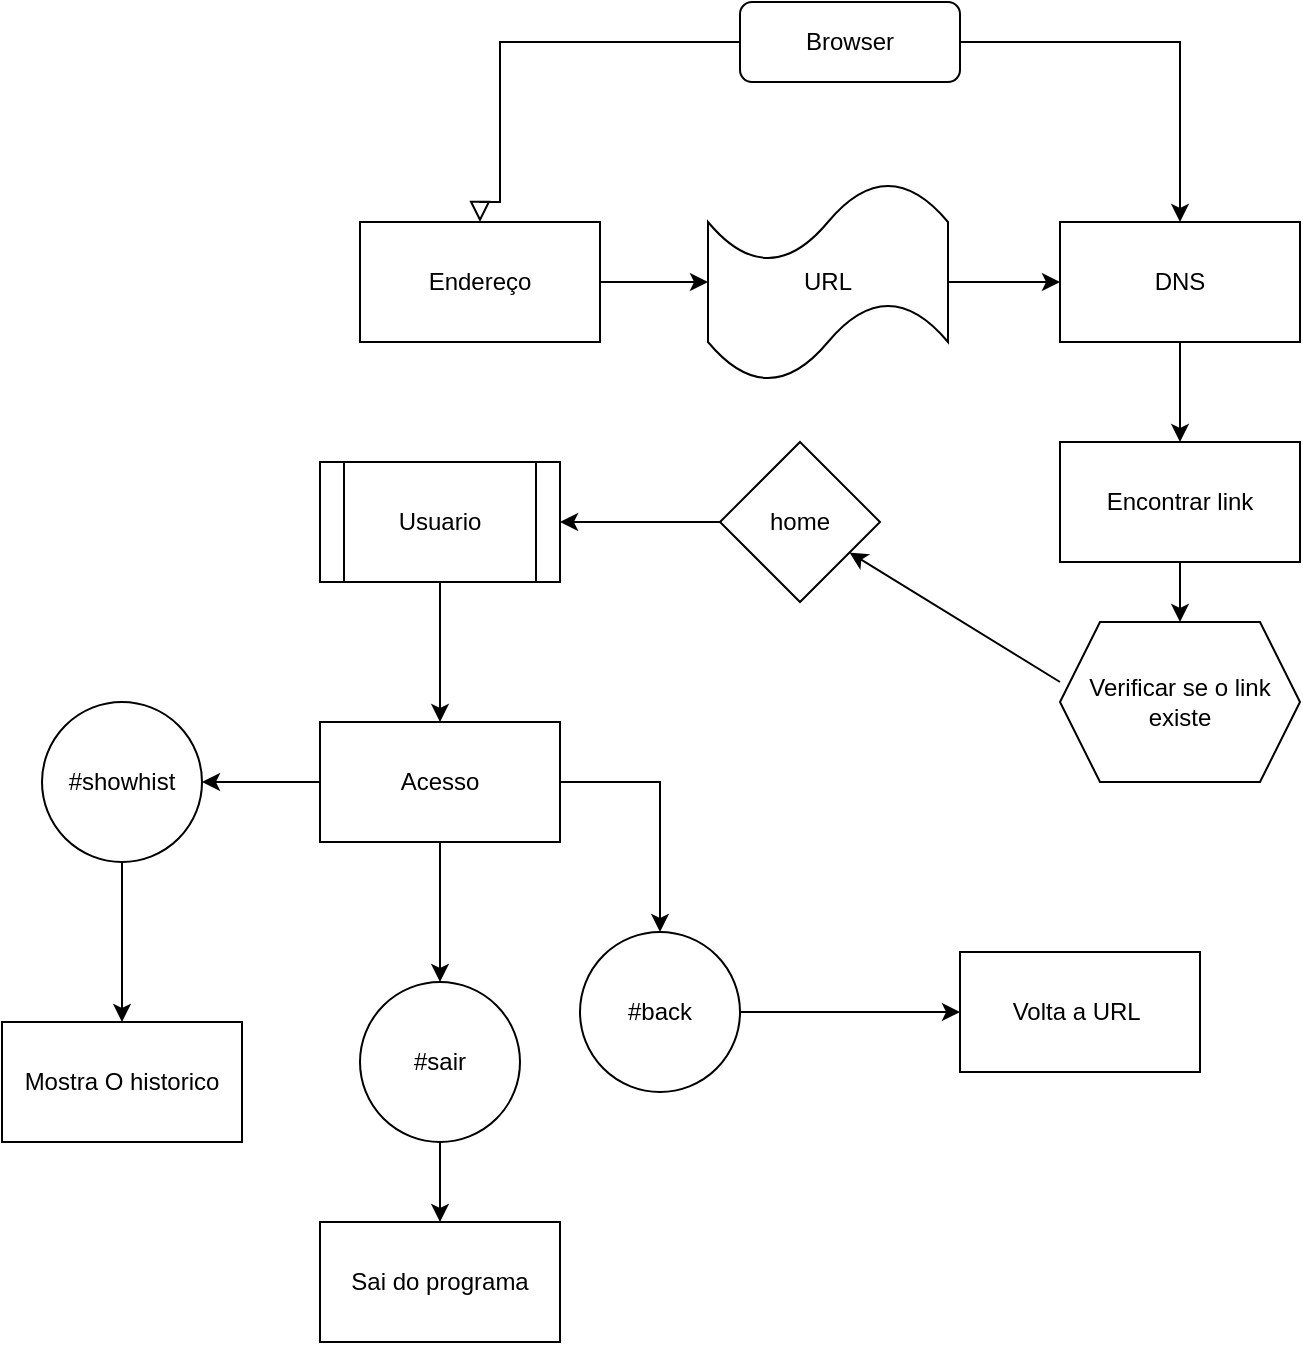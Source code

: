 <mxfile version="17.3.0" type="github">
  <diagram id="C5RBs43oDa-KdzZeNtuy" name="Page-1">
    <mxGraphModel dx="1422" dy="794" grid="1" gridSize="10" guides="1" tooltips="1" connect="1" arrows="1" fold="1" page="1" pageScale="1" pageWidth="827" pageHeight="1169" math="0" shadow="0">
      <root>
        <mxCell id="WIyWlLk6GJQsqaUBKTNV-0" />
        <mxCell id="WIyWlLk6GJQsqaUBKTNV-1" parent="WIyWlLk6GJQsqaUBKTNV-0" />
        <mxCell id="WIyWlLk6GJQsqaUBKTNV-2" value="" style="rounded=0;html=1;jettySize=auto;orthogonalLoop=1;fontSize=11;endArrow=block;endFill=0;endSize=8;strokeWidth=1;shadow=0;labelBackgroundColor=none;edgeStyle=orthogonalEdgeStyle;entryX=0.5;entryY=0;entryDx=0;entryDy=0;" parent="WIyWlLk6GJQsqaUBKTNV-1" source="WIyWlLk6GJQsqaUBKTNV-3" target="SW-Cs08znNOIHkKlpmst-0" edge="1">
          <mxGeometry relative="1" as="geometry">
            <mxPoint x="259" y="180" as="targetPoint" />
            <Array as="points">
              <mxPoint x="259" y="100" />
              <mxPoint x="259" y="180" />
              <mxPoint x="249" y="180" />
            </Array>
          </mxGeometry>
        </mxCell>
        <mxCell id="SW-Cs08znNOIHkKlpmst-6" style="edgeStyle=orthogonalEdgeStyle;rounded=0;orthogonalLoop=1;jettySize=auto;html=1;exitX=1;exitY=0.5;exitDx=0;exitDy=0;entryX=0.5;entryY=0;entryDx=0;entryDy=0;" edge="1" parent="WIyWlLk6GJQsqaUBKTNV-1" source="WIyWlLk6GJQsqaUBKTNV-3" target="SW-Cs08znNOIHkKlpmst-1">
          <mxGeometry relative="1" as="geometry">
            <mxPoint x="529" y="190" as="targetPoint" />
          </mxGeometry>
        </mxCell>
        <mxCell id="WIyWlLk6GJQsqaUBKTNV-3" value="Browser" style="rounded=1;whiteSpace=wrap;html=1;fontSize=12;glass=0;strokeWidth=1;shadow=0;" parent="WIyWlLk6GJQsqaUBKTNV-1" vertex="1">
          <mxGeometry x="379" y="80" width="110" height="40" as="geometry" />
        </mxCell>
        <mxCell id="SW-Cs08znNOIHkKlpmst-9" style="edgeStyle=orthogonalEdgeStyle;rounded=0;orthogonalLoop=1;jettySize=auto;html=1;" edge="1" parent="WIyWlLk6GJQsqaUBKTNV-1" source="SW-Cs08znNOIHkKlpmst-0" target="SW-Cs08znNOIHkKlpmst-32">
          <mxGeometry relative="1" as="geometry">
            <mxPoint x="379" y="220" as="targetPoint" />
          </mxGeometry>
        </mxCell>
        <mxCell id="SW-Cs08znNOIHkKlpmst-0" value="Endereço" style="rounded=0;whiteSpace=wrap;html=1;" vertex="1" parent="WIyWlLk6GJQsqaUBKTNV-1">
          <mxGeometry x="189" y="190" width="120" height="60" as="geometry" />
        </mxCell>
        <mxCell id="SW-Cs08znNOIHkKlpmst-12" style="edgeStyle=orthogonalEdgeStyle;rounded=0;orthogonalLoop=1;jettySize=auto;html=1;" edge="1" parent="WIyWlLk6GJQsqaUBKTNV-1" source="SW-Cs08znNOIHkKlpmst-1" target="SW-Cs08znNOIHkKlpmst-13">
          <mxGeometry relative="1" as="geometry">
            <mxPoint x="599" y="320" as="targetPoint" />
          </mxGeometry>
        </mxCell>
        <mxCell id="SW-Cs08znNOIHkKlpmst-1" value="DNS" style="rounded=0;whiteSpace=wrap;html=1;" vertex="1" parent="WIyWlLk6GJQsqaUBKTNV-1">
          <mxGeometry x="539" y="190" width="120" height="60" as="geometry" />
        </mxCell>
        <mxCell id="SW-Cs08znNOIHkKlpmst-21" style="edgeStyle=orthogonalEdgeStyle;rounded=0;orthogonalLoop=1;jettySize=auto;html=1;" edge="1" parent="WIyWlLk6GJQsqaUBKTNV-1" source="SW-Cs08znNOIHkKlpmst-13" target="SW-Cs08znNOIHkKlpmst-22">
          <mxGeometry relative="1" as="geometry">
            <mxPoint x="599" y="430" as="targetPoint" />
          </mxGeometry>
        </mxCell>
        <mxCell id="SW-Cs08znNOIHkKlpmst-13" value="Encontrar link" style="rounded=0;whiteSpace=wrap;html=1;" vertex="1" parent="WIyWlLk6GJQsqaUBKTNV-1">
          <mxGeometry x="539" y="300" width="120" height="60" as="geometry" />
        </mxCell>
        <mxCell id="SW-Cs08znNOIHkKlpmst-22" value="Verificar se o link existe" style="shape=hexagon;perimeter=hexagonPerimeter2;whiteSpace=wrap;html=1;fixedSize=1;" vertex="1" parent="WIyWlLk6GJQsqaUBKTNV-1">
          <mxGeometry x="539" y="390" width="120" height="80" as="geometry" />
        </mxCell>
        <mxCell id="SW-Cs08znNOIHkKlpmst-27" value="home" style="rhombus;whiteSpace=wrap;html=1;" vertex="1" parent="WIyWlLk6GJQsqaUBKTNV-1">
          <mxGeometry x="369" y="300" width="80" height="80" as="geometry" />
        </mxCell>
        <mxCell id="SW-Cs08znNOIHkKlpmst-28" value="" style="endArrow=classic;html=1;rounded=0;exitX=0;exitY=0.375;exitDx=0;exitDy=0;exitPerimeter=0;" edge="1" parent="WIyWlLk6GJQsqaUBKTNV-1" source="SW-Cs08znNOIHkKlpmst-22" target="SW-Cs08znNOIHkKlpmst-27">
          <mxGeometry width="50" height="50" relative="1" as="geometry">
            <mxPoint x="439" y="410" as="sourcePoint" />
            <mxPoint x="489" y="360" as="targetPoint" />
          </mxGeometry>
        </mxCell>
        <mxCell id="SW-Cs08znNOIHkKlpmst-39" style="edgeStyle=orthogonalEdgeStyle;rounded=0;orthogonalLoop=1;jettySize=auto;html=1;" edge="1" parent="WIyWlLk6GJQsqaUBKTNV-1" source="SW-Cs08znNOIHkKlpmst-30" target="SW-Cs08znNOIHkKlpmst-40">
          <mxGeometry relative="1" as="geometry">
            <mxPoint x="199" y="460" as="targetPoint" />
          </mxGeometry>
        </mxCell>
        <mxCell id="SW-Cs08znNOIHkKlpmst-30" value="Usuario" style="shape=process;whiteSpace=wrap;html=1;backgroundOutline=1;" vertex="1" parent="WIyWlLk6GJQsqaUBKTNV-1">
          <mxGeometry x="169" y="310" width="120" height="60" as="geometry" />
        </mxCell>
        <mxCell id="SW-Cs08znNOIHkKlpmst-31" value="" style="endArrow=classic;html=1;rounded=0;exitX=0;exitY=0.5;exitDx=0;exitDy=0;entryX=1;entryY=0.5;entryDx=0;entryDy=0;" edge="1" parent="WIyWlLk6GJQsqaUBKTNV-1" source="SW-Cs08znNOIHkKlpmst-27" target="SW-Cs08znNOIHkKlpmst-30">
          <mxGeometry width="50" height="50" relative="1" as="geometry">
            <mxPoint x="439" y="410" as="sourcePoint" />
            <mxPoint x="489" y="360" as="targetPoint" />
          </mxGeometry>
        </mxCell>
        <mxCell id="SW-Cs08znNOIHkKlpmst-33" style="edgeStyle=orthogonalEdgeStyle;rounded=0;orthogonalLoop=1;jettySize=auto;html=1;entryX=0;entryY=0.5;entryDx=0;entryDy=0;" edge="1" parent="WIyWlLk6GJQsqaUBKTNV-1" source="SW-Cs08znNOIHkKlpmst-32" target="SW-Cs08znNOIHkKlpmst-1">
          <mxGeometry relative="1" as="geometry">
            <mxPoint x="529" y="220" as="targetPoint" />
          </mxGeometry>
        </mxCell>
        <mxCell id="SW-Cs08znNOIHkKlpmst-32" value="URL" style="shape=tape;whiteSpace=wrap;html=1;" vertex="1" parent="WIyWlLk6GJQsqaUBKTNV-1">
          <mxGeometry x="363" y="170" width="120" height="100" as="geometry" />
        </mxCell>
        <mxCell id="SW-Cs08znNOIHkKlpmst-45" style="edgeStyle=orthogonalEdgeStyle;rounded=0;orthogonalLoop=1;jettySize=auto;html=1;entryX=0.5;entryY=0;entryDx=0;entryDy=0;" edge="1" parent="WIyWlLk6GJQsqaUBKTNV-1" source="SW-Cs08znNOIHkKlpmst-40" target="SW-Cs08znNOIHkKlpmst-44">
          <mxGeometry relative="1" as="geometry" />
        </mxCell>
        <mxCell id="SW-Cs08znNOIHkKlpmst-48" style="edgeStyle=orthogonalEdgeStyle;rounded=0;orthogonalLoop=1;jettySize=auto;html=1;exitX=1;exitY=0.5;exitDx=0;exitDy=0;" edge="1" parent="WIyWlLk6GJQsqaUBKTNV-1" source="SW-Cs08znNOIHkKlpmst-40">
          <mxGeometry relative="1" as="geometry">
            <mxPoint x="279" y="490" as="targetPoint" />
          </mxGeometry>
        </mxCell>
        <mxCell id="SW-Cs08znNOIHkKlpmst-55" style="edgeStyle=orthogonalEdgeStyle;rounded=0;orthogonalLoop=1;jettySize=auto;html=1;entryX=0.5;entryY=0;entryDx=0;entryDy=0;" edge="1" parent="WIyWlLk6GJQsqaUBKTNV-1" source="SW-Cs08znNOIHkKlpmst-40" target="SW-Cs08znNOIHkKlpmst-51">
          <mxGeometry relative="1" as="geometry" />
        </mxCell>
        <mxCell id="SW-Cs08znNOIHkKlpmst-57" style="edgeStyle=orthogonalEdgeStyle;rounded=0;orthogonalLoop=1;jettySize=auto;html=1;exitX=0;exitY=0.5;exitDx=0;exitDy=0;entryX=1;entryY=0.5;entryDx=0;entryDy=0;" edge="1" parent="WIyWlLk6GJQsqaUBKTNV-1" source="SW-Cs08znNOIHkKlpmst-40" target="SW-Cs08znNOIHkKlpmst-56">
          <mxGeometry relative="1" as="geometry" />
        </mxCell>
        <mxCell id="SW-Cs08znNOIHkKlpmst-40" value="Acesso&lt;br&gt;" style="rounded=0;whiteSpace=wrap;html=1;" vertex="1" parent="WIyWlLk6GJQsqaUBKTNV-1">
          <mxGeometry x="169" y="440" width="120" height="60" as="geometry" />
        </mxCell>
        <mxCell id="SW-Cs08znNOIHkKlpmst-46" style="edgeStyle=orthogonalEdgeStyle;rounded=0;orthogonalLoop=1;jettySize=auto;html=1;" edge="1" parent="WIyWlLk6GJQsqaUBKTNV-1" source="SW-Cs08znNOIHkKlpmst-44" target="SW-Cs08znNOIHkKlpmst-47">
          <mxGeometry relative="1" as="geometry">
            <mxPoint x="459" y="585" as="targetPoint" />
          </mxGeometry>
        </mxCell>
        <mxCell id="SW-Cs08znNOIHkKlpmst-44" value="#back" style="ellipse;whiteSpace=wrap;html=1;aspect=fixed;" vertex="1" parent="WIyWlLk6GJQsqaUBKTNV-1">
          <mxGeometry x="299" y="545" width="80" height="80" as="geometry" />
        </mxCell>
        <mxCell id="SW-Cs08znNOIHkKlpmst-47" value="Volta a URL&amp;nbsp;" style="rounded=0;whiteSpace=wrap;html=1;" vertex="1" parent="WIyWlLk6GJQsqaUBKTNV-1">
          <mxGeometry x="489" y="555" width="120" height="60" as="geometry" />
        </mxCell>
        <mxCell id="SW-Cs08znNOIHkKlpmst-52" style="edgeStyle=orthogonalEdgeStyle;rounded=0;orthogonalLoop=1;jettySize=auto;html=1;" edge="1" parent="WIyWlLk6GJQsqaUBKTNV-1" source="SW-Cs08znNOIHkKlpmst-51" target="SW-Cs08znNOIHkKlpmst-53">
          <mxGeometry relative="1" as="geometry">
            <mxPoint x="219" y="700" as="targetPoint" />
          </mxGeometry>
        </mxCell>
        <mxCell id="SW-Cs08znNOIHkKlpmst-51" value="#sair" style="ellipse;whiteSpace=wrap;html=1;aspect=fixed;" vertex="1" parent="WIyWlLk6GJQsqaUBKTNV-1">
          <mxGeometry x="189" y="570" width="80" height="80" as="geometry" />
        </mxCell>
        <mxCell id="SW-Cs08znNOIHkKlpmst-53" value="Sai do programa" style="rounded=0;whiteSpace=wrap;html=1;" vertex="1" parent="WIyWlLk6GJQsqaUBKTNV-1">
          <mxGeometry x="169" y="690" width="120" height="60" as="geometry" />
        </mxCell>
        <mxCell id="SW-Cs08znNOIHkKlpmst-58" style="edgeStyle=orthogonalEdgeStyle;rounded=0;orthogonalLoop=1;jettySize=auto;html=1;" edge="1" parent="WIyWlLk6GJQsqaUBKTNV-1" source="SW-Cs08znNOIHkKlpmst-56">
          <mxGeometry relative="1" as="geometry">
            <mxPoint x="70" y="590" as="targetPoint" />
          </mxGeometry>
        </mxCell>
        <mxCell id="SW-Cs08znNOIHkKlpmst-56" value="#showhist" style="ellipse;whiteSpace=wrap;html=1;aspect=fixed;" vertex="1" parent="WIyWlLk6GJQsqaUBKTNV-1">
          <mxGeometry x="30" y="430" width="80" height="80" as="geometry" />
        </mxCell>
        <mxCell id="SW-Cs08znNOIHkKlpmst-59" value="Mostra O historico" style="rounded=0;whiteSpace=wrap;html=1;" vertex="1" parent="WIyWlLk6GJQsqaUBKTNV-1">
          <mxGeometry x="10" y="590" width="120" height="60" as="geometry" />
        </mxCell>
      </root>
    </mxGraphModel>
  </diagram>
</mxfile>
